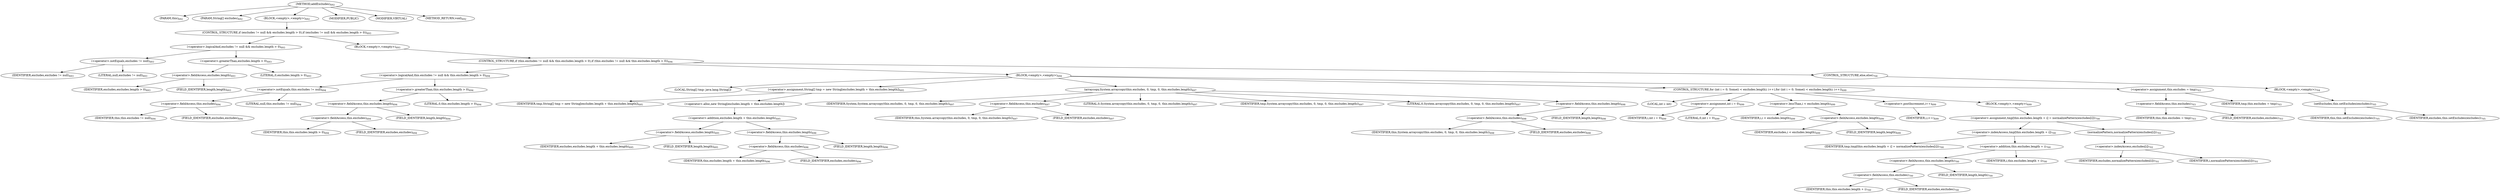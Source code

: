 digraph "addExcludes" {  
"732" [label = <(METHOD,addExcludes)<SUB>692</SUB>> ]
"22" [label = <(PARAM,this)<SUB>692</SUB>> ]
"733" [label = <(PARAM,String[] excludes)<SUB>692</SUB>> ]
"734" [label = <(BLOCK,&lt;empty&gt;,&lt;empty&gt;)<SUB>692</SUB>> ]
"735" [label = <(CONTROL_STRUCTURE,if (excludes != null &amp;&amp; excludes.length &gt; 0),if (excludes != null &amp;&amp; excludes.length &gt; 0))<SUB>693</SUB>> ]
"736" [label = <(&lt;operator&gt;.logicalAnd,excludes != null &amp;&amp; excludes.length &gt; 0)<SUB>693</SUB>> ]
"737" [label = <(&lt;operator&gt;.notEquals,excludes != null)<SUB>693</SUB>> ]
"738" [label = <(IDENTIFIER,excludes,excludes != null)<SUB>693</SUB>> ]
"739" [label = <(LITERAL,null,excludes != null)<SUB>693</SUB>> ]
"740" [label = <(&lt;operator&gt;.greaterThan,excludes.length &gt; 0)<SUB>693</SUB>> ]
"741" [label = <(&lt;operator&gt;.fieldAccess,excludes.length)<SUB>693</SUB>> ]
"742" [label = <(IDENTIFIER,excludes,excludes.length &gt; 0)<SUB>693</SUB>> ]
"743" [label = <(FIELD_IDENTIFIER,length,length)<SUB>693</SUB>> ]
"744" [label = <(LITERAL,0,excludes.length &gt; 0)<SUB>693</SUB>> ]
"745" [label = <(BLOCK,&lt;empty&gt;,&lt;empty&gt;)<SUB>693</SUB>> ]
"746" [label = <(CONTROL_STRUCTURE,if (this.excludes != null &amp;&amp; this.excludes.length &gt; 0),if (this.excludes != null &amp;&amp; this.excludes.length &gt; 0))<SUB>694</SUB>> ]
"747" [label = <(&lt;operator&gt;.logicalAnd,this.excludes != null &amp;&amp; this.excludes.length &gt; 0)<SUB>694</SUB>> ]
"748" [label = <(&lt;operator&gt;.notEquals,this.excludes != null)<SUB>694</SUB>> ]
"749" [label = <(&lt;operator&gt;.fieldAccess,this.excludes)<SUB>694</SUB>> ]
"21" [label = <(IDENTIFIER,this,this.excludes != null)<SUB>694</SUB>> ]
"750" [label = <(FIELD_IDENTIFIER,excludes,excludes)<SUB>694</SUB>> ]
"751" [label = <(LITERAL,null,this.excludes != null)<SUB>694</SUB>> ]
"752" [label = <(&lt;operator&gt;.greaterThan,this.excludes.length &gt; 0)<SUB>694</SUB>> ]
"753" [label = <(&lt;operator&gt;.fieldAccess,this.excludes.length)<SUB>694</SUB>> ]
"754" [label = <(&lt;operator&gt;.fieldAccess,this.excludes)<SUB>694</SUB>> ]
"23" [label = <(IDENTIFIER,this,this.excludes.length &gt; 0)<SUB>694</SUB>> ]
"755" [label = <(FIELD_IDENTIFIER,excludes,excludes)<SUB>694</SUB>> ]
"756" [label = <(FIELD_IDENTIFIER,length,length)<SUB>694</SUB>> ]
"757" [label = <(LITERAL,0,this.excludes.length &gt; 0)<SUB>694</SUB>> ]
"758" [label = <(BLOCK,&lt;empty&gt;,&lt;empty&gt;)<SUB>694</SUB>> ]
"759" [label = <(LOCAL,String[] tmp: java.lang.String[])> ]
"760" [label = <(&lt;operator&gt;.assignment,String[] tmp = new String[excludes.length + this.excludes.length])<SUB>695</SUB>> ]
"761" [label = <(IDENTIFIER,tmp,String[] tmp = new String[excludes.length + this.excludes.length])<SUB>695</SUB>> ]
"762" [label = <(&lt;operator&gt;.alloc,new String[excludes.length + this.excludes.length])> ]
"763" [label = <(&lt;operator&gt;.addition,excludes.length + this.excludes.length)<SUB>695</SUB>> ]
"764" [label = <(&lt;operator&gt;.fieldAccess,excludes.length)<SUB>695</SUB>> ]
"765" [label = <(IDENTIFIER,excludes,excludes.length + this.excludes.length)<SUB>695</SUB>> ]
"766" [label = <(FIELD_IDENTIFIER,length,length)<SUB>695</SUB>> ]
"767" [label = <(&lt;operator&gt;.fieldAccess,this.excludes.length)<SUB>696</SUB>> ]
"768" [label = <(&lt;operator&gt;.fieldAccess,this.excludes)<SUB>696</SUB>> ]
"24" [label = <(IDENTIFIER,this,excludes.length + this.excludes.length)<SUB>696</SUB>> ]
"769" [label = <(FIELD_IDENTIFIER,excludes,excludes)<SUB>696</SUB>> ]
"770" [label = <(FIELD_IDENTIFIER,length,length)<SUB>696</SUB>> ]
"771" [label = <(arraycopy,System.arraycopy(this.excludes, 0, tmp, 0, this.excludes.length))<SUB>697</SUB>> ]
"772" [label = <(IDENTIFIER,System,System.arraycopy(this.excludes, 0, tmp, 0, this.excludes.length))<SUB>697</SUB>> ]
"773" [label = <(&lt;operator&gt;.fieldAccess,this.excludes)<SUB>697</SUB>> ]
"25" [label = <(IDENTIFIER,this,System.arraycopy(this.excludes, 0, tmp, 0, this.excludes.length))<SUB>697</SUB>> ]
"774" [label = <(FIELD_IDENTIFIER,excludes,excludes)<SUB>697</SUB>> ]
"775" [label = <(LITERAL,0,System.arraycopy(this.excludes, 0, tmp, 0, this.excludes.length))<SUB>697</SUB>> ]
"776" [label = <(IDENTIFIER,tmp,System.arraycopy(this.excludes, 0, tmp, 0, this.excludes.length))<SUB>697</SUB>> ]
"777" [label = <(LITERAL,0,System.arraycopy(this.excludes, 0, tmp, 0, this.excludes.length))<SUB>697</SUB>> ]
"778" [label = <(&lt;operator&gt;.fieldAccess,this.excludes.length)<SUB>698</SUB>> ]
"779" [label = <(&lt;operator&gt;.fieldAccess,this.excludes)<SUB>698</SUB>> ]
"26" [label = <(IDENTIFIER,this,System.arraycopy(this.excludes, 0, tmp, 0, this.excludes.length))<SUB>698</SUB>> ]
"780" [label = <(FIELD_IDENTIFIER,excludes,excludes)<SUB>698</SUB>> ]
"781" [label = <(FIELD_IDENTIFIER,length,length)<SUB>698</SUB>> ]
"782" [label = <(CONTROL_STRUCTURE,for (int i = 0; Some(i &lt; excludes.length); i++),for (int i = 0; Some(i &lt; excludes.length); i++))<SUB>699</SUB>> ]
"783" [label = <(LOCAL,int i: int)> ]
"784" [label = <(&lt;operator&gt;.assignment,int i = 0)<SUB>699</SUB>> ]
"785" [label = <(IDENTIFIER,i,int i = 0)<SUB>699</SUB>> ]
"786" [label = <(LITERAL,0,int i = 0)<SUB>699</SUB>> ]
"787" [label = <(&lt;operator&gt;.lessThan,i &lt; excludes.length)<SUB>699</SUB>> ]
"788" [label = <(IDENTIFIER,i,i &lt; excludes.length)<SUB>699</SUB>> ]
"789" [label = <(&lt;operator&gt;.fieldAccess,excludes.length)<SUB>699</SUB>> ]
"790" [label = <(IDENTIFIER,excludes,i &lt; excludes.length)<SUB>699</SUB>> ]
"791" [label = <(FIELD_IDENTIFIER,length,length)<SUB>699</SUB>> ]
"792" [label = <(&lt;operator&gt;.postIncrement,i++)<SUB>699</SUB>> ]
"793" [label = <(IDENTIFIER,i,i++)<SUB>699</SUB>> ]
"794" [label = <(BLOCK,&lt;empty&gt;,&lt;empty&gt;)<SUB>699</SUB>> ]
"795" [label = <(&lt;operator&gt;.assignment,tmp[this.excludes.length + i] = normalizePattern(excludes[i]))<SUB>700</SUB>> ]
"796" [label = <(&lt;operator&gt;.indexAccess,tmp[this.excludes.length + i])<SUB>700</SUB>> ]
"797" [label = <(IDENTIFIER,tmp,tmp[this.excludes.length + i] = normalizePattern(excludes[i]))<SUB>700</SUB>> ]
"798" [label = <(&lt;operator&gt;.addition,this.excludes.length + i)<SUB>700</SUB>> ]
"799" [label = <(&lt;operator&gt;.fieldAccess,this.excludes.length)<SUB>700</SUB>> ]
"800" [label = <(&lt;operator&gt;.fieldAccess,this.excludes)<SUB>700</SUB>> ]
"27" [label = <(IDENTIFIER,this,this.excludes.length + i)<SUB>700</SUB>> ]
"801" [label = <(FIELD_IDENTIFIER,excludes,excludes)<SUB>700</SUB>> ]
"802" [label = <(FIELD_IDENTIFIER,length,length)<SUB>700</SUB>> ]
"803" [label = <(IDENTIFIER,i,this.excludes.length + i)<SUB>700</SUB>> ]
"804" [label = <(normalizePattern,normalizePattern(excludes[i]))<SUB>701</SUB>> ]
"805" [label = <(&lt;operator&gt;.indexAccess,excludes[i])<SUB>701</SUB>> ]
"806" [label = <(IDENTIFIER,excludes,normalizePattern(excludes[i]))<SUB>701</SUB>> ]
"807" [label = <(IDENTIFIER,i,normalizePattern(excludes[i]))<SUB>701</SUB>> ]
"808" [label = <(&lt;operator&gt;.assignment,this.excludes = tmp)<SUB>703</SUB>> ]
"809" [label = <(&lt;operator&gt;.fieldAccess,this.excludes)<SUB>703</SUB>> ]
"28" [label = <(IDENTIFIER,this,this.excludes = tmp)<SUB>703</SUB>> ]
"810" [label = <(FIELD_IDENTIFIER,excludes,excludes)<SUB>703</SUB>> ]
"811" [label = <(IDENTIFIER,tmp,this.excludes = tmp)<SUB>703</SUB>> ]
"812" [label = <(CONTROL_STRUCTURE,else,else)<SUB>704</SUB>> ]
"813" [label = <(BLOCK,&lt;empty&gt;,&lt;empty&gt;)<SUB>704</SUB>> ]
"814" [label = <(setExcludes,this.setExcludes(excludes))<SUB>705</SUB>> ]
"29" [label = <(IDENTIFIER,this,this.setExcludes(excludes))<SUB>705</SUB>> ]
"815" [label = <(IDENTIFIER,excludes,this.setExcludes(excludes))<SUB>705</SUB>> ]
"816" [label = <(MODIFIER,PUBLIC)> ]
"817" [label = <(MODIFIER,VIRTUAL)> ]
"818" [label = <(METHOD_RETURN,void)<SUB>692</SUB>> ]
  "732" -> "22" 
  "732" -> "733" 
  "732" -> "734" 
  "732" -> "816" 
  "732" -> "817" 
  "732" -> "818" 
  "734" -> "735" 
  "735" -> "736" 
  "735" -> "745" 
  "736" -> "737" 
  "736" -> "740" 
  "737" -> "738" 
  "737" -> "739" 
  "740" -> "741" 
  "740" -> "744" 
  "741" -> "742" 
  "741" -> "743" 
  "745" -> "746" 
  "746" -> "747" 
  "746" -> "758" 
  "746" -> "812" 
  "747" -> "748" 
  "747" -> "752" 
  "748" -> "749" 
  "748" -> "751" 
  "749" -> "21" 
  "749" -> "750" 
  "752" -> "753" 
  "752" -> "757" 
  "753" -> "754" 
  "753" -> "756" 
  "754" -> "23" 
  "754" -> "755" 
  "758" -> "759" 
  "758" -> "760" 
  "758" -> "771" 
  "758" -> "782" 
  "758" -> "808" 
  "760" -> "761" 
  "760" -> "762" 
  "762" -> "763" 
  "763" -> "764" 
  "763" -> "767" 
  "764" -> "765" 
  "764" -> "766" 
  "767" -> "768" 
  "767" -> "770" 
  "768" -> "24" 
  "768" -> "769" 
  "771" -> "772" 
  "771" -> "773" 
  "771" -> "775" 
  "771" -> "776" 
  "771" -> "777" 
  "771" -> "778" 
  "773" -> "25" 
  "773" -> "774" 
  "778" -> "779" 
  "778" -> "781" 
  "779" -> "26" 
  "779" -> "780" 
  "782" -> "783" 
  "782" -> "784" 
  "782" -> "787" 
  "782" -> "792" 
  "782" -> "794" 
  "784" -> "785" 
  "784" -> "786" 
  "787" -> "788" 
  "787" -> "789" 
  "789" -> "790" 
  "789" -> "791" 
  "792" -> "793" 
  "794" -> "795" 
  "795" -> "796" 
  "795" -> "804" 
  "796" -> "797" 
  "796" -> "798" 
  "798" -> "799" 
  "798" -> "803" 
  "799" -> "800" 
  "799" -> "802" 
  "800" -> "27" 
  "800" -> "801" 
  "804" -> "805" 
  "805" -> "806" 
  "805" -> "807" 
  "808" -> "809" 
  "808" -> "811" 
  "809" -> "28" 
  "809" -> "810" 
  "812" -> "813" 
  "813" -> "814" 
  "814" -> "29" 
  "814" -> "815" 
}

